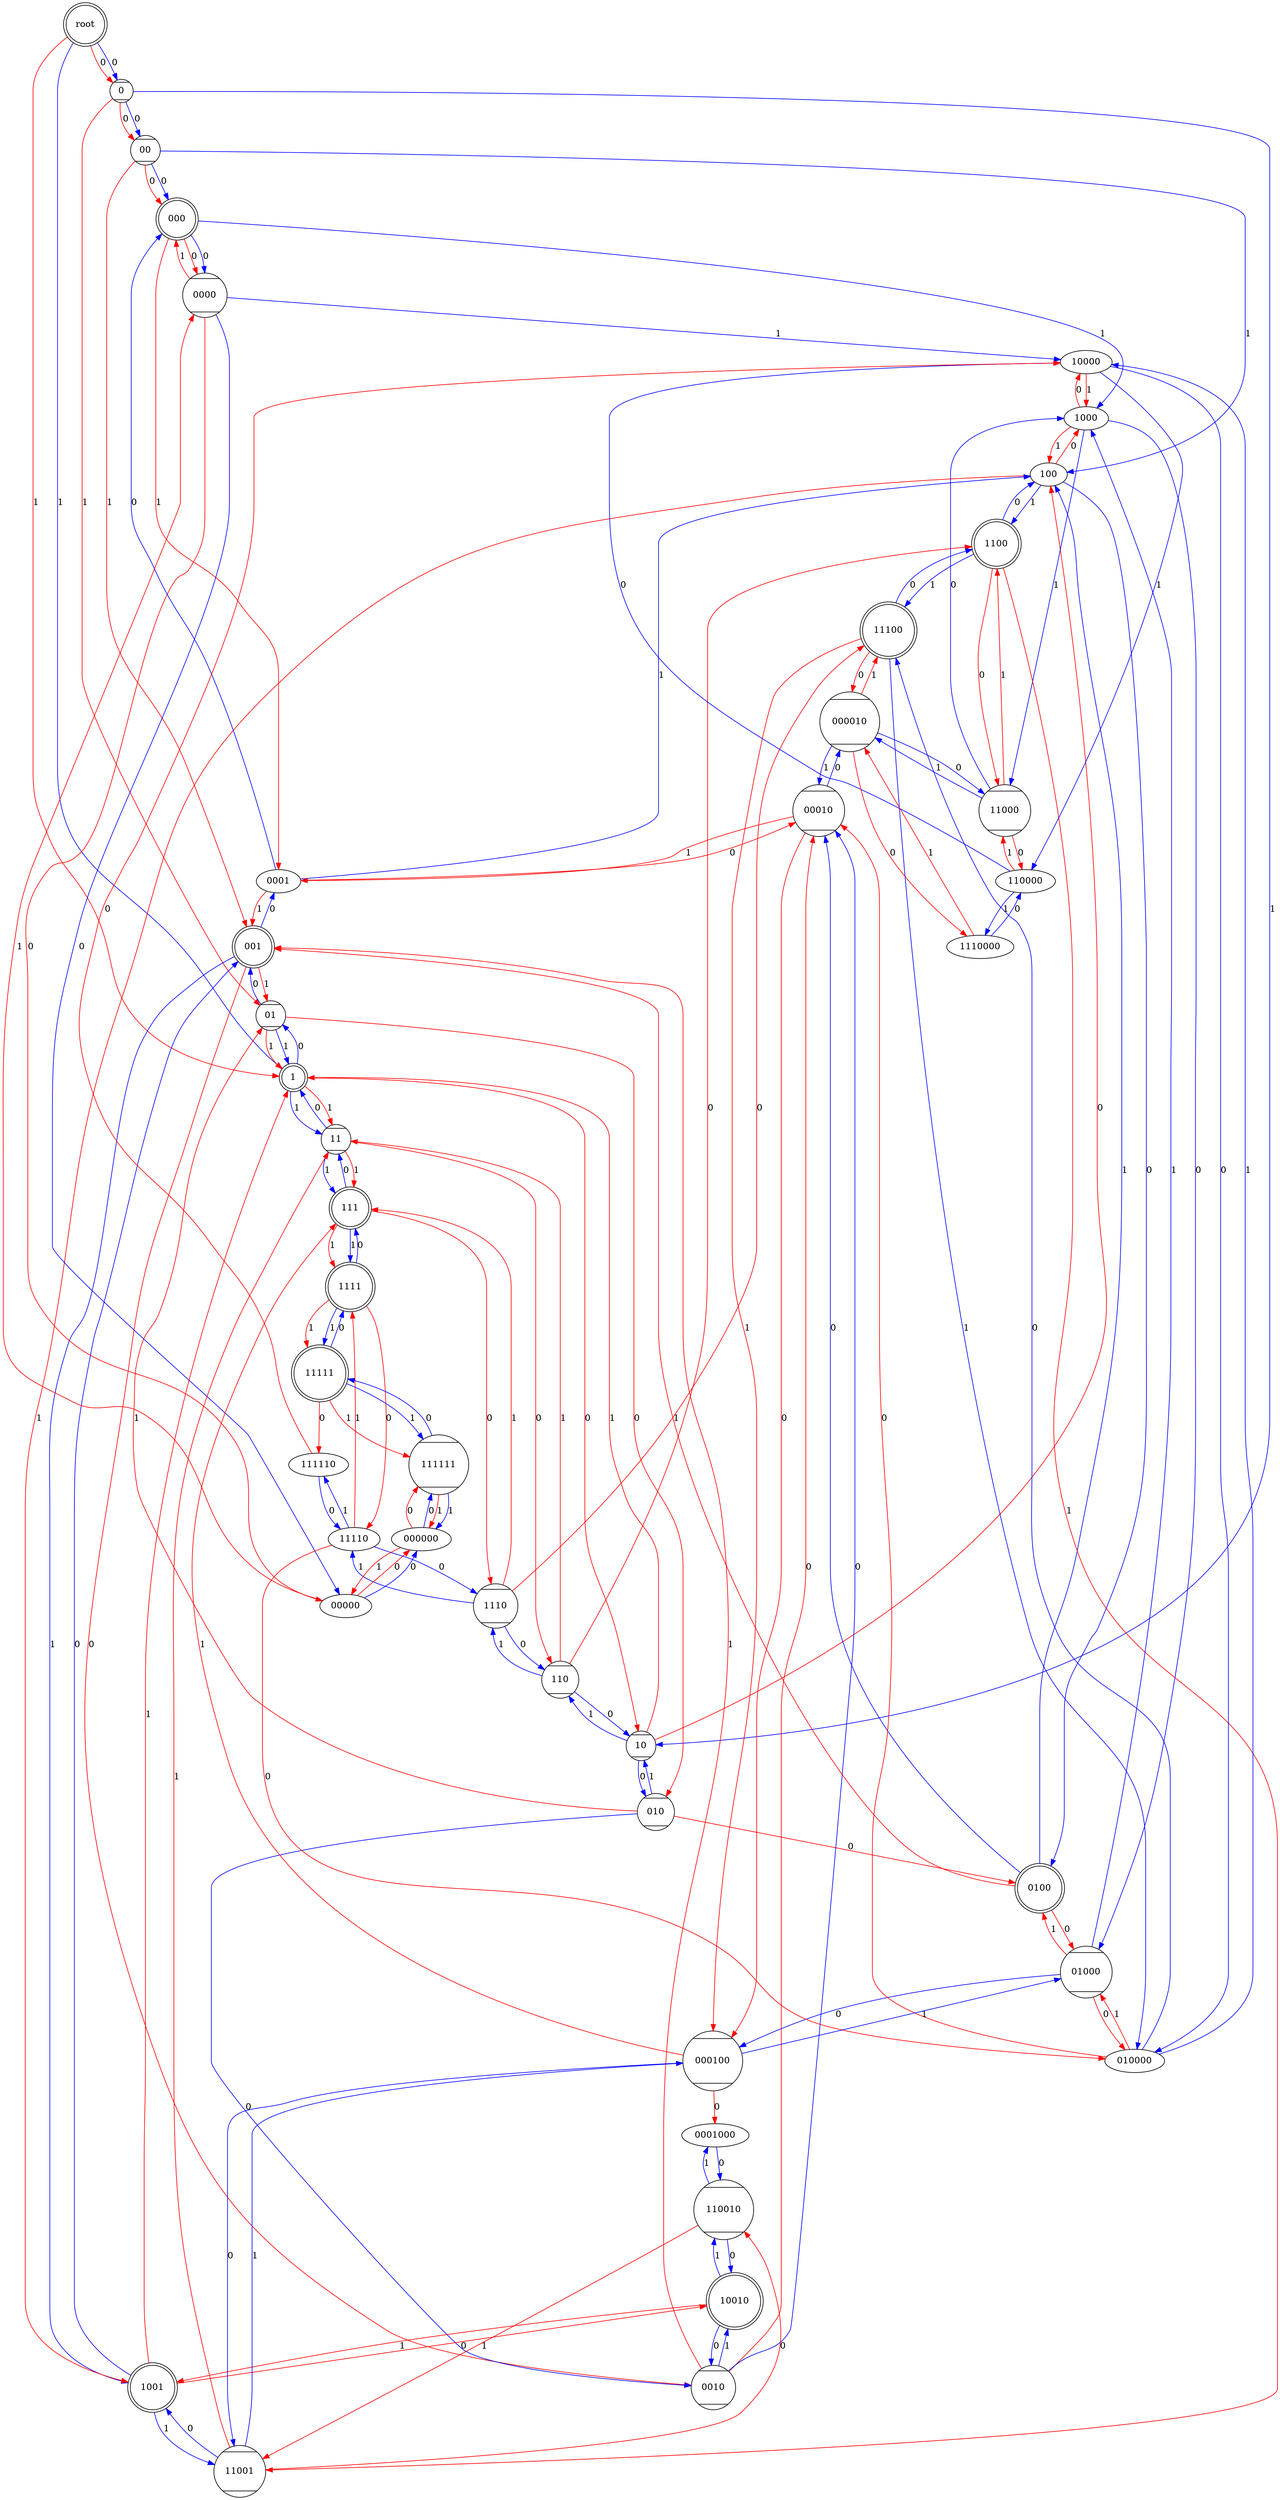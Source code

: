 digraph{ 
root  [shape = doublecircle]
0 [shape = Mcircle]
root -> 0 [color = red, label = 0] 
1 [shape = doublecircle]
root -> 1 [color = red, label = 1] 
root -> 0 [color = blue, label = 0] 
root -> 1 [color = blue, label = 1] 
00 [shape = Mcircle]
0 -> 00 [color = red, label = 0] 
01 [shape = Mcircle]
0 -> 01 [color = red, label = 1] 
0 -> 00 [color = blue, label = 0] 
10 [shape = Mcircle]
0 -> 10 [color = blue, label = 1] 
1 -> 10 [color = red, label = 0] 
11 [shape = Mcircle]
1 -> 11 [color = red, label = 1] 
1 -> 01 [color = blue, label = 0] 
1 -> 11 [color = blue, label = 1] 
000 [shape = doublecircle]
00 -> 000 [color = red, label = 0] 
001 [shape = doublecircle]
00 -> 001 [color = red, label = 1] 
00 -> 000 [color = blue, label = 0] 
100
00 -> 100 [color = blue, label = 1] 
010 [shape = Mcircle]
01 -> 010 [color = red, label = 0] 
01 -> 1 [color = red, label = 1] 
01 -> 001 [color = blue, label = 0] 
01 -> 1 [color = blue, label = 1] 
10 -> 100 [color = red, label = 0] 
10 -> 1 [color = red, label = 1] 
10 -> 010 [color = blue, label = 0] 
110 [shape = Mcircle]
10 -> 110 [color = blue, label = 1] 
11 -> 110 [color = red, label = 0] 
111 [shape = doublecircle]
11 -> 111 [color = red, label = 1] 
11 -> 1 [color = blue, label = 0] 
11 -> 111 [color = blue, label = 1] 
0000 [shape = Mcircle]
000 -> 0000 [color = red, label = 0] 
0001
000 -> 0001 [color = red, label = 1] 
000 -> 0000 [color = blue, label = 0] 
1000
000 -> 1000 [color = blue, label = 1] 
0010 [shape = Mcircle]
001 -> 0010 [color = red, label = 0] 
001 -> 01 [color = red, label = 1] 
001 -> 0001 [color = blue, label = 0] 
1001 [shape = doublecircle]
001 -> 1001 [color = blue, label = 1] 
100 -> 1000 [color = red, label = 0] 
100 -> 1001 [color = red, label = 1] 
0100 [shape = doublecircle]
100 -> 0100 [color = blue, label = 0] 
1100 [shape = doublecircle]
100 -> 1100 [color = blue, label = 1] 
010 -> 0100 [color = red, label = 0] 
010 -> 01 [color = red, label = 1] 
010 -> 0010 [color = blue, label = 0] 
010 -> 10 [color = blue, label = 1] 
110 -> 1100 [color = red, label = 0] 
110 -> 11 [color = red, label = 1] 
110 -> 10 [color = blue, label = 0] 
1110 [shape = Mcircle]
110 -> 1110 [color = blue, label = 1] 
111 -> 1110 [color = red, label = 0] 
1111 [shape = doublecircle]
111 -> 1111 [color = red, label = 1] 
111 -> 11 [color = blue, label = 0] 
111 -> 1111 [color = blue, label = 1] 
00000
0000 -> 00000 [color = red, label = 0] 
0000 -> 000 [color = red, label = 1] 
0000 -> 00000 [color = blue, label = 0] 
10000
0000 -> 10000 [color = blue, label = 1] 
00010 [shape = Mcircle]
0001 -> 00010 [color = red, label = 0] 
0001 -> 001 [color = red, label = 1] 
0001 -> 000 [color = blue, label = 0] 
0001 -> 100 [color = blue, label = 1] 
1000 -> 10000 [color = red, label = 0] 
1000 -> 100 [color = red, label = 1] 
01000 [shape = Mcircle]
1000 -> 01000 [color = blue, label = 0] 
11000 [shape = Mcircle]
1000 -> 11000 [color = blue, label = 1] 
0010 -> 00010 [color = red, label = 0] 
0010 -> 001 [color = red, label = 1] 
0010 -> 00010 [color = blue, label = 0] 
10010 [shape = doublecircle]
0010 -> 10010 [color = blue, label = 1] 
1001 -> 10010 [color = red, label = 0] 
1001 -> 1 [color = red, label = 1] 
1001 -> 001 [color = blue, label = 0] 
11001 [shape = Mcircle]
1001 -> 11001 [color = blue, label = 1] 
0100 -> 01000 [color = red, label = 0] 
0100 -> 001 [color = red, label = 1] 
0100 -> 00010 [color = blue, label = 0] 
0100 -> 100 [color = blue, label = 1] 
1100 -> 11000 [color = red, label = 0] 
1100 -> 11001 [color = red, label = 1] 
1100 -> 100 [color = blue, label = 0] 
11100 [shape = doublecircle]
1100 -> 11100 [color = blue, label = 1] 
1110 -> 11100 [color = red, label = 0] 
1110 -> 111 [color = red, label = 1] 
1110 -> 110 [color = blue, label = 0] 
11110
1110 -> 11110 [color = blue, label = 1] 
1111 -> 11110 [color = red, label = 0] 
11111 [shape = doublecircle]
1111 -> 11111 [color = red, label = 1] 
1111 -> 111 [color = blue, label = 0] 
1111 -> 11111 [color = blue, label = 1] 
000000
00000 -> 000000 [color = red, label = 0] 
00000 -> 0000 [color = red, label = 1] 
00000 -> 000000 [color = blue, label = 0] 
10000 -> 1000 [color = red, label = 1] 
010000
10000 -> 010000 [color = blue, label = 0] 
110000
10000 -> 110000 [color = blue, label = 1] 
000100 [shape = Mcircle]
00010 -> 000100 [color = red, label = 0] 
00010 -> 0001 [color = red, label = 1] 
000010 [shape = Mcircle]
00010 -> 000010 [color = blue, label = 0] 
01000 -> 010000 [color = red, label = 0] 
01000 -> 0100 [color = red, label = 1] 
01000 -> 000100 [color = blue, label = 0] 
01000 -> 1000 [color = blue, label = 1] 
11000 -> 110000 [color = red, label = 0] 
11000 -> 1100 [color = red, label = 1] 
11000 -> 1000 [color = blue, label = 0] 
11000 -> 000010 [color = blue, label = 1] 
10010 -> 1001 [color = red, label = 1] 
10010 -> 0010 [color = blue, label = 0] 
110010 [shape = Mcircle]
10010 -> 110010 [color = blue, label = 1] 
11001 -> 110010 [color = red, label = 0] 
11001 -> 11 [color = red, label = 1] 
11001 -> 1001 [color = blue, label = 0] 
11001 -> 000100 [color = blue, label = 1] 
11100 -> 000010 [color = red, label = 0] 
11100 -> 000100 [color = red, label = 1] 
11100 -> 1100 [color = blue, label = 0] 
11100 -> 010000 [color = blue, label = 1] 
11110 -> 010000 [color = red, label = 0] 
11110 -> 1111 [color = red, label = 1] 
11110 -> 1110 [color = blue, label = 0] 
111110
11110 -> 111110 [color = blue, label = 1] 
11111 -> 111110 [color = red, label = 0] 
111111 [shape = Mcircle]
11111 -> 111111 [color = red, label = 1] 
11111 -> 1111 [color = blue, label = 0] 
11111 -> 111111 [color = blue, label = 1] 
000000 -> 111111 [color = red, label = 0] 
000000 -> 00000 [color = red, label = 1] 
000000 -> 111111 [color = blue, label = 0] 
010000 -> 00010 [color = red, label = 0] 
010000 -> 01000 [color = red, label = 1] 
010000 -> 11100 [color = blue, label = 0] 
010000 -> 10000 [color = blue, label = 1] 
110000 -> 11000 [color = red, label = 1] 
110000 -> 10000 [color = blue, label = 0] 
1110000
110000 -> 1110000 [color = blue, label = 1] 
0001000
000100 -> 0001000 [color = red, label = 0] 
000100 -> 111 [color = red, label = 1] 
000100 -> 11001 [color = blue, label = 0] 
000100 -> 01000 [color = blue, label = 1] 
000010 -> 1110000 [color = red, label = 0] 
000010 -> 11100 [color = red, label = 1] 
000010 -> 11000 [color = blue, label = 0] 
000010 -> 00010 [color = blue, label = 1] 
110010 -> 11001 [color = red, label = 1] 
110010 -> 10010 [color = blue, label = 0] 
110010 -> 0001000 [color = blue, label = 1] 
111110 -> 10000 [color = red, label = 0] 
111110 -> 11110 [color = blue, label = 0] 
111111 -> 000000 [color = red, label = 1] 
111111 -> 11111 [color = blue, label = 0] 
111111 -> 000000 [color = blue, label = 1] 
1110000 -> 000010 [color = red, label = 1] 
1110000 -> 110000 [color = blue, label = 0] 
0001000 -> 110010 [color = blue, label = 0] 
} 
